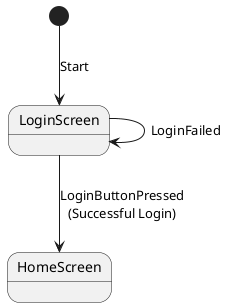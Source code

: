 @startuml
skinparam direction left to right

[*] --> LoginScreen : Start

LoginScreen --> HomeScreen : LoginButtonPressed\n(Successful Login)
LoginScreen --> LoginScreen : LoginFailed

@enduml
